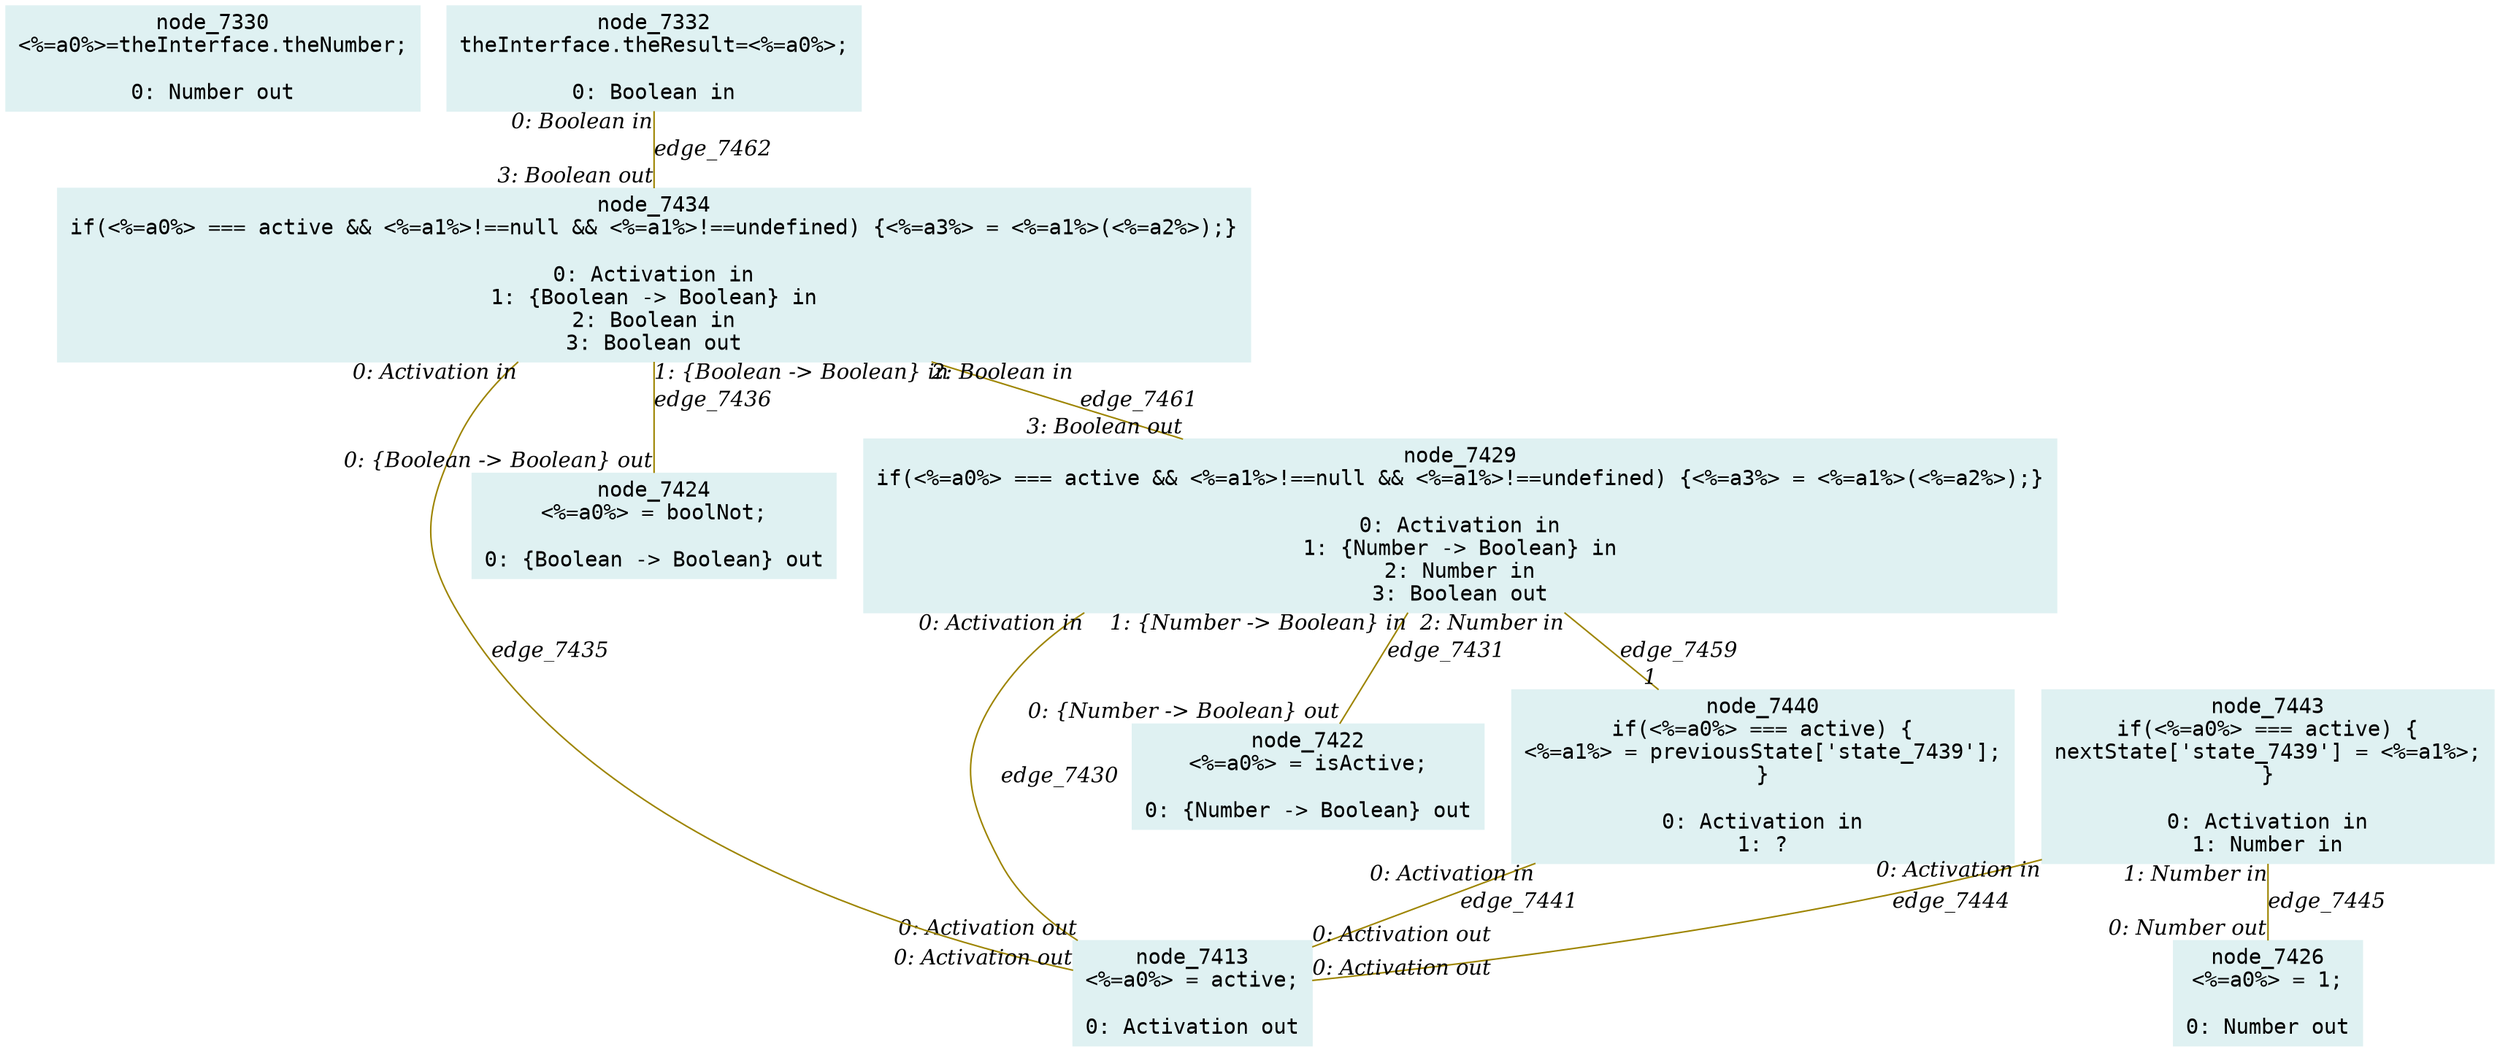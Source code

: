 digraph g{node_7330 [shape="box", style="filled", color="#dff1f2", fontname="Courier", label="node_7330
<%=a0%>=theInterface.theNumber;

0: Number out" ]
node_7332 [shape="box", style="filled", color="#dff1f2", fontname="Courier", label="node_7332
theInterface.theResult=<%=a0%>;

0: Boolean in" ]
node_7413 [shape="box", style="filled", color="#dff1f2", fontname="Courier", label="node_7413
<%=a0%> = active;

0: Activation out" ]
node_7422 [shape="box", style="filled", color="#dff1f2", fontname="Courier", label="node_7422
<%=a0%> = isActive;

0: {Number -> Boolean} out" ]
node_7424 [shape="box", style="filled", color="#dff1f2", fontname="Courier", label="node_7424
<%=a0%> = boolNot;

0: {Boolean -> Boolean} out" ]
node_7426 [shape="box", style="filled", color="#dff1f2", fontname="Courier", label="node_7426
<%=a0%> = 1;

0: Number out" ]
node_7429 [shape="box", style="filled", color="#dff1f2", fontname="Courier", label="node_7429
if(<%=a0%> === active && <%=a1%>!==null && <%=a1%>!==undefined) {<%=a3%> = <%=a1%>(<%=a2%>);}

0: Activation in
1: {Number -> Boolean} in
2: Number in
3: Boolean out" ]
node_7434 [shape="box", style="filled", color="#dff1f2", fontname="Courier", label="node_7434
if(<%=a0%> === active && <%=a1%>!==null && <%=a1%>!==undefined) {<%=a3%> = <%=a1%>(<%=a2%>);}

0: Activation in
1: {Boolean -> Boolean} in
2: Boolean in
3: Boolean out" ]
node_7440 [shape="box", style="filled", color="#dff1f2", fontname="Courier", label="node_7440
if(<%=a0%> === active) {
<%=a1%> = previousState['state_7439'];
}

0: Activation in
1: ?" ]
node_7443 [shape="box", style="filled", color="#dff1f2", fontname="Courier", label="node_7443
if(<%=a0%> === active) {
nextState['state_7439'] = <%=a1%>;
}

0: Activation in
1: Number in" ]
node_7429 -> node_7413 [dir=none, arrowHead=none, fontname="Times-Italic", arrowsize=1, color="#9d8400", label="edge_7430",  headlabel="0: Activation out", taillabel="0: Activation in" ]
node_7429 -> node_7422 [dir=none, arrowHead=none, fontname="Times-Italic", arrowsize=1, color="#9d8400", label="edge_7431",  headlabel="0: {Number -> Boolean} out", taillabel="1: {Number -> Boolean} in" ]
node_7434 -> node_7413 [dir=none, arrowHead=none, fontname="Times-Italic", arrowsize=1, color="#9d8400", label="edge_7435",  headlabel="0: Activation out", taillabel="0: Activation in" ]
node_7434 -> node_7424 [dir=none, arrowHead=none, fontname="Times-Italic", arrowsize=1, color="#9d8400", label="edge_7436",  headlabel="0: {Boolean -> Boolean} out", taillabel="1: {Boolean -> Boolean} in" ]
node_7440 -> node_7413 [dir=none, arrowHead=none, fontname="Times-Italic", arrowsize=1, color="#9d8400", label="edge_7441",  headlabel="0: Activation out", taillabel="0: Activation in" ]
node_7443 -> node_7413 [dir=none, arrowHead=none, fontname="Times-Italic", arrowsize=1, color="#9d8400", label="edge_7444",  headlabel="0: Activation out", taillabel="0: Activation in" ]
node_7443 -> node_7426 [dir=none, arrowHead=none, fontname="Times-Italic", arrowsize=1, color="#9d8400", label="edge_7445",  headlabel="0: Number out", taillabel="1: Number in" ]
node_7429 -> node_7440 [dir=none, arrowHead=none, fontname="Times-Italic", arrowsize=1, color="#9d8400", label="edge_7459",  headlabel="1", taillabel="2: Number in" ]
node_7434 -> node_7429 [dir=none, arrowHead=none, fontname="Times-Italic", arrowsize=1, color="#9d8400", label="edge_7461",  headlabel="3: Boolean out", taillabel="2: Boolean in" ]
node_7332 -> node_7434 [dir=none, arrowHead=none, fontname="Times-Italic", arrowsize=1, color="#9d8400", label="edge_7462",  headlabel="3: Boolean out", taillabel="0: Boolean in" ]
}